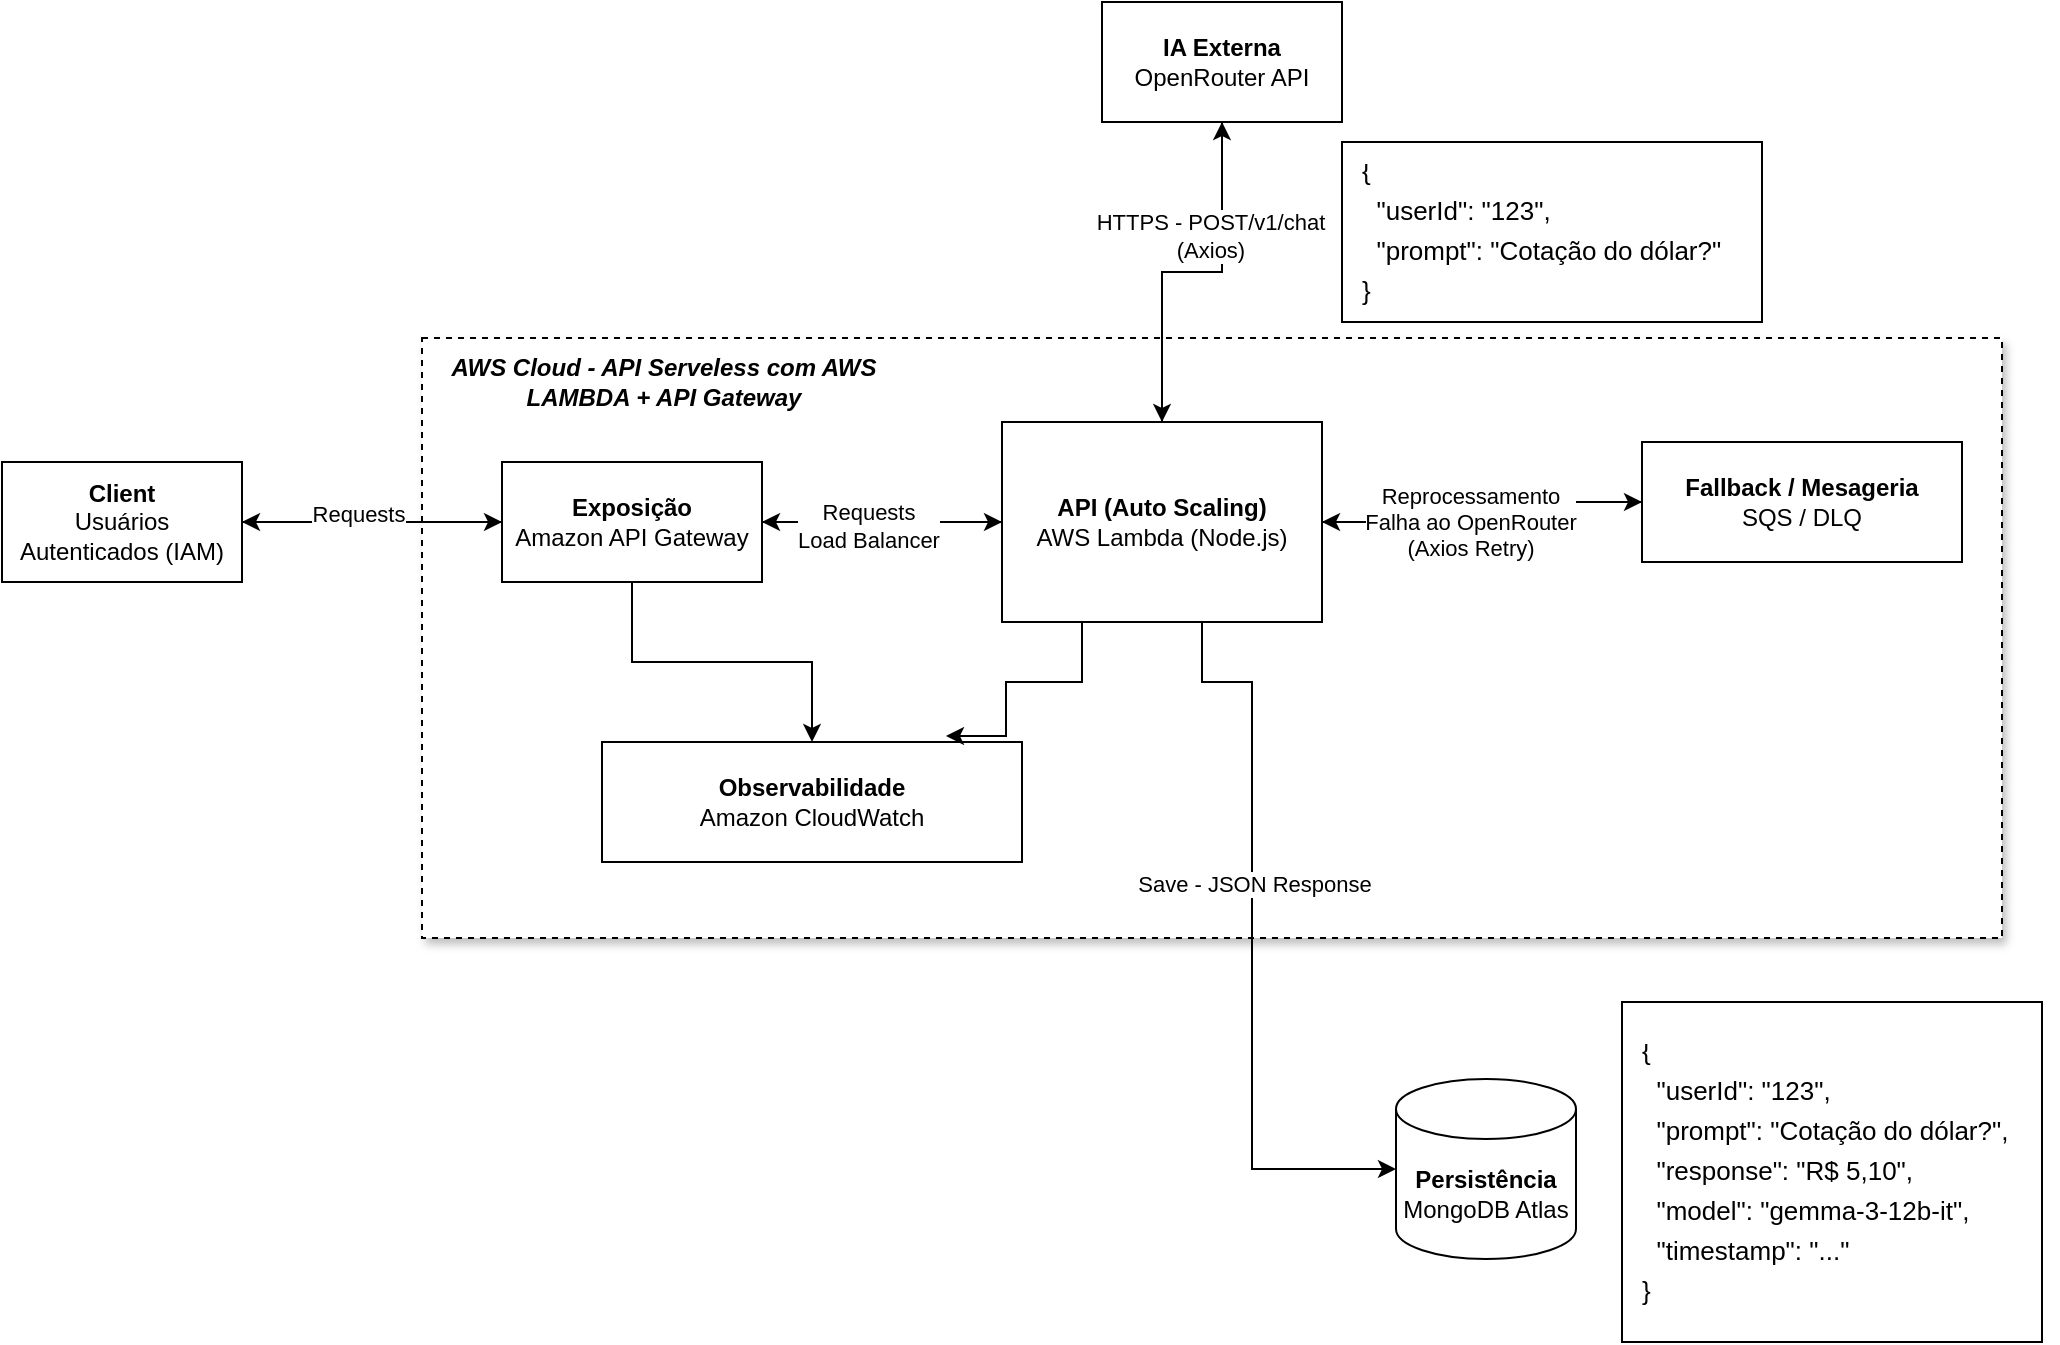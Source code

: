 <mxfile version="27.2.0">
  <diagram name="Página-1" id="4iPosBqSV-hDCMXe5YIW">
    <mxGraphModel dx="1140" dy="714" grid="1" gridSize="10" guides="1" tooltips="1" connect="1" arrows="1" fold="1" page="1" pageScale="1" pageWidth="827" pageHeight="1169" math="0" shadow="0">
      <root>
        <mxCell id="0" />
        <mxCell id="1" parent="0" />
        <mxCell id="SoBit-bm_L9p2MAUNlty-31" value="" style="rounded=0;whiteSpace=wrap;html=1;" vertex="1" parent="1">
          <mxGeometry x="850" y="510" width="210" height="170" as="geometry" />
        </mxCell>
        <mxCell id="SoBit-bm_L9p2MAUNlty-27" value="" style="rounded=0;whiteSpace=wrap;html=1;fillStyle=auto;shadow=1;glass=0;dashed=1;" vertex="1" parent="1">
          <mxGeometry x="250" y="178" width="790" height="300" as="geometry" />
        </mxCell>
        <mxCell id="SoBit-bm_L9p2MAUNlty-8" value="" style="edgeStyle=orthogonalEdgeStyle;rounded=0;orthogonalLoop=1;jettySize=auto;html=1;" edge="1" parent="1" source="SoBit-bm_L9p2MAUNlty-2" target="SoBit-bm_L9p2MAUNlty-4">
          <mxGeometry relative="1" as="geometry" />
        </mxCell>
        <mxCell id="SoBit-bm_L9p2MAUNlty-2" value="&lt;b&gt;Client&lt;/b&gt;&lt;div&gt;Usuários Autenticados (IAM)&lt;/div&gt;" style="rounded=0;whiteSpace=wrap;html=1;" vertex="1" parent="1">
          <mxGeometry x="40" y="240" width="120" height="60" as="geometry" />
        </mxCell>
        <mxCell id="SoBit-bm_L9p2MAUNlty-10" value="" style="edgeStyle=orthogonalEdgeStyle;rounded=0;orthogonalLoop=1;jettySize=auto;html=1;" edge="1" parent="1" source="SoBit-bm_L9p2MAUNlty-3" target="SoBit-bm_L9p2MAUNlty-6">
          <mxGeometry relative="1" as="geometry" />
        </mxCell>
        <mxCell id="SoBit-bm_L9p2MAUNlty-3" value="&lt;b&gt;IA Externa&lt;/b&gt;&lt;div&gt;OpenRouter API&lt;/div&gt;" style="rounded=0;whiteSpace=wrap;html=1;" vertex="1" parent="1">
          <mxGeometry x="590" y="10" width="120" height="60" as="geometry" />
        </mxCell>
        <mxCell id="SoBit-bm_L9p2MAUNlty-11" value="" style="edgeStyle=orthogonalEdgeStyle;rounded=0;orthogonalLoop=1;jettySize=auto;html=1;" edge="1" parent="1" source="SoBit-bm_L9p2MAUNlty-4" target="SoBit-bm_L9p2MAUNlty-2">
          <mxGeometry relative="1" as="geometry" />
        </mxCell>
        <mxCell id="SoBit-bm_L9p2MAUNlty-21" value="Requests" style="edgeLabel;html=1;align=center;verticalAlign=middle;resizable=0;points=[];" vertex="1" connectable="0" parent="SoBit-bm_L9p2MAUNlty-11">
          <mxGeometry x="0.108" y="-4" relative="1" as="geometry">
            <mxPoint as="offset" />
          </mxGeometry>
        </mxCell>
        <mxCell id="SoBit-bm_L9p2MAUNlty-13" value="" style="edgeStyle=orthogonalEdgeStyle;rounded=0;orthogonalLoop=1;jettySize=auto;html=1;" edge="1" parent="1" source="SoBit-bm_L9p2MAUNlty-4" target="SoBit-bm_L9p2MAUNlty-6">
          <mxGeometry relative="1" as="geometry" />
        </mxCell>
        <mxCell id="SoBit-bm_L9p2MAUNlty-15" value="" style="edgeStyle=orthogonalEdgeStyle;rounded=0;orthogonalLoop=1;jettySize=auto;html=1;" edge="1" parent="1" source="SoBit-bm_L9p2MAUNlty-4" target="SoBit-bm_L9p2MAUNlty-14">
          <mxGeometry relative="1" as="geometry" />
        </mxCell>
        <mxCell id="SoBit-bm_L9p2MAUNlty-4" value="&lt;span style=&quot;background-color: transparent;&quot;&gt;&lt;b&gt;Exposição&lt;/b&gt;&lt;/span&gt;&lt;div&gt;&lt;span style=&quot;background-color: transparent;&quot;&gt;Amazon API Gateway&lt;/span&gt;&lt;/div&gt;" style="rounded=0;whiteSpace=wrap;html=1;" vertex="1" parent="1">
          <mxGeometry x="290" y="240" width="130" height="60" as="geometry" />
        </mxCell>
        <mxCell id="SoBit-bm_L9p2MAUNlty-5" value="&lt;b&gt;Persistência&lt;/b&gt;&lt;div&gt;&lt;span style=&quot;background-color: transparent;&quot;&gt;MongoDB Atlas&lt;/span&gt;&lt;/div&gt;" style="shape=cylinder3;whiteSpace=wrap;html=1;boundedLbl=1;backgroundOutline=1;size=15;" vertex="1" parent="1">
          <mxGeometry x="737" y="548.5" width="90" height="90" as="geometry" />
        </mxCell>
        <mxCell id="SoBit-bm_L9p2MAUNlty-7" value="" style="edgeStyle=orthogonalEdgeStyle;rounded=0;orthogonalLoop=1;jettySize=auto;html=1;" edge="1" parent="1" source="SoBit-bm_L9p2MAUNlty-6" target="SoBit-bm_L9p2MAUNlty-5">
          <mxGeometry relative="1" as="geometry">
            <Array as="points">
              <mxPoint x="640" y="350" />
              <mxPoint x="665" y="350" />
            </Array>
          </mxGeometry>
        </mxCell>
        <mxCell id="SoBit-bm_L9p2MAUNlty-26" value="Save - JSON Response" style="edgeLabel;html=1;align=center;verticalAlign=middle;resizable=0;points=[];" vertex="1" connectable="0" parent="SoBit-bm_L9p2MAUNlty-7">
          <mxGeometry x="-0.158" y="1" relative="1" as="geometry">
            <mxPoint as="offset" />
          </mxGeometry>
        </mxCell>
        <mxCell id="SoBit-bm_L9p2MAUNlty-9" value="" style="edgeStyle=orthogonalEdgeStyle;rounded=0;orthogonalLoop=1;jettySize=auto;html=1;" edge="1" parent="1" source="SoBit-bm_L9p2MAUNlty-6" target="SoBit-bm_L9p2MAUNlty-3">
          <mxGeometry relative="1" as="geometry" />
        </mxCell>
        <mxCell id="SoBit-bm_L9p2MAUNlty-17" value="HTTPS - POST/v1/chat&lt;div&gt;(Axios)&lt;/div&gt;" style="edgeLabel;html=1;align=center;verticalAlign=middle;resizable=0;points=[];" vertex="1" connectable="0" parent="SoBit-bm_L9p2MAUNlty-9">
          <mxGeometry x="0.091" relative="1" as="geometry">
            <mxPoint x="1" y="-18" as="offset" />
          </mxGeometry>
        </mxCell>
        <mxCell id="SoBit-bm_L9p2MAUNlty-12" value="" style="edgeStyle=orthogonalEdgeStyle;rounded=0;orthogonalLoop=1;jettySize=auto;html=1;" edge="1" parent="1" source="SoBit-bm_L9p2MAUNlty-6" target="SoBit-bm_L9p2MAUNlty-4">
          <mxGeometry relative="1" as="geometry" />
        </mxCell>
        <mxCell id="SoBit-bm_L9p2MAUNlty-34" value="Requests&lt;div&gt;Load Balancer&lt;/div&gt;" style="edgeLabel;html=1;align=center;verticalAlign=middle;resizable=0;points=[];" vertex="1" connectable="0" parent="SoBit-bm_L9p2MAUNlty-12">
          <mxGeometry x="0.114" y="2" relative="1" as="geometry">
            <mxPoint as="offset" />
          </mxGeometry>
        </mxCell>
        <mxCell id="SoBit-bm_L9p2MAUNlty-23" value="" style="edgeStyle=orthogonalEdgeStyle;rounded=0;orthogonalLoop=1;jettySize=auto;html=1;" edge="1" parent="1" source="SoBit-bm_L9p2MAUNlty-6" target="SoBit-bm_L9p2MAUNlty-22">
          <mxGeometry relative="1" as="geometry" />
        </mxCell>
        <mxCell id="SoBit-bm_L9p2MAUNlty-6" value="&lt;b&gt;API (Auto Scaling)&lt;/b&gt;&lt;div&gt;AWS Lambda (Node.js)&lt;/div&gt;" style="rounded=0;whiteSpace=wrap;html=1;" vertex="1" parent="1">
          <mxGeometry x="540" y="220" width="160" height="100" as="geometry" />
        </mxCell>
        <mxCell id="SoBit-bm_L9p2MAUNlty-14" value="&lt;div&gt;&lt;b&gt;Observabilidade&lt;/b&gt;&lt;/div&gt;&lt;div&gt;Amazon CloudWatch&lt;/div&gt;" style="rounded=0;whiteSpace=wrap;html=1;" vertex="1" parent="1">
          <mxGeometry x="340" y="380" width="210" height="60" as="geometry" />
        </mxCell>
        <mxCell id="SoBit-bm_L9p2MAUNlty-16" style="edgeStyle=orthogonalEdgeStyle;rounded=0;orthogonalLoop=1;jettySize=auto;html=1;entryX=0.819;entryY=-0.05;entryDx=0;entryDy=0;entryPerimeter=0;" edge="1" parent="1" source="SoBit-bm_L9p2MAUNlty-6" target="SoBit-bm_L9p2MAUNlty-14">
          <mxGeometry relative="1" as="geometry">
            <Array as="points">
              <mxPoint x="580" y="350" />
              <mxPoint x="542" y="350" />
            </Array>
          </mxGeometry>
        </mxCell>
        <mxCell id="SoBit-bm_L9p2MAUNlty-24" value="" style="edgeStyle=orthogonalEdgeStyle;rounded=0;orthogonalLoop=1;jettySize=auto;html=1;" edge="1" parent="1" source="SoBit-bm_L9p2MAUNlty-22" target="SoBit-bm_L9p2MAUNlty-6">
          <mxGeometry relative="1" as="geometry" />
        </mxCell>
        <mxCell id="SoBit-bm_L9p2MAUNlty-25" value="Reprocessamento&lt;div&gt;Falha ao OpenRouter&lt;/div&gt;&lt;div&gt;(Axios Retry)&lt;/div&gt;" style="edgeLabel;html=1;align=center;verticalAlign=middle;resizable=0;points=[];" vertex="1" connectable="0" parent="SoBit-bm_L9p2MAUNlty-24">
          <mxGeometry x="0.133" relative="1" as="geometry">
            <mxPoint as="offset" />
          </mxGeometry>
        </mxCell>
        <mxCell id="SoBit-bm_L9p2MAUNlty-22" value="&lt;b&gt;Fallback / Mesageria&lt;/b&gt;&lt;div&gt;SQS / DLQ&lt;/div&gt;" style="rounded=0;whiteSpace=wrap;html=1;" vertex="1" parent="1">
          <mxGeometry x="860" y="230" width="160" height="60" as="geometry" />
        </mxCell>
        <mxCell id="SoBit-bm_L9p2MAUNlty-28" value="&lt;b&gt;&lt;i&gt;AWS Cloud - API Serveless com AWS LAMBDA + API Gateway&lt;/i&gt;&lt;/b&gt;" style="text;html=1;align=center;verticalAlign=middle;whiteSpace=wrap;rounded=0;" vertex="1" parent="1">
          <mxGeometry x="262" y="185" width="218" height="30" as="geometry" />
        </mxCell>
        <mxCell id="SoBit-bm_L9p2MAUNlty-29" value="&lt;div style=&quot;line-height: 0%;&quot;&gt;&lt;h1 style=&quot;margin-top: 0px;&quot;&gt;&lt;span style=&quot;font-weight: 400;&quot;&gt;&lt;font style=&quot;font-size: 13px;&quot;&gt;{&lt;/font&gt;&lt;/span&gt;&lt;/h1&gt;&lt;h1 style=&quot;margin-top: 0px;&quot;&gt;&lt;span style=&quot;font-weight: 400;&quot;&gt;&lt;font style=&quot;font-size: 13px;&quot;&gt;&amp;nbsp; &quot;userId&quot;: &quot;123&quot;,&lt;/font&gt;&lt;/span&gt;&lt;/h1&gt;&lt;h1 style=&quot;margin-top: 0px;&quot;&gt;&lt;span style=&quot;font-weight: 400;&quot;&gt;&lt;font style=&quot;font-size: 13px;&quot;&gt;&amp;nbsp; &quot;prompt&quot;: &quot;Cotação do dólar?&quot;,&lt;/font&gt;&lt;/span&gt;&lt;/h1&gt;&lt;h1 style=&quot;margin-top: 0px;&quot;&gt;&lt;span style=&quot;font-weight: 400;&quot;&gt;&lt;font style=&quot;font-size: 13px;&quot;&gt;&amp;nbsp; &quot;response&quot;: &quot;R$ 5,10&quot;,&lt;/font&gt;&lt;/span&gt;&lt;/h1&gt;&lt;h1 style=&quot;margin-top: 0px;&quot;&gt;&lt;span style=&quot;font-weight: 400;&quot;&gt;&lt;font style=&quot;font-size: 13px;&quot;&gt;&amp;nbsp; &quot;model&quot;: &quot;gemma-3-12b-it&quot;,&lt;/font&gt;&lt;/span&gt;&lt;/h1&gt;&lt;h1 style=&quot;margin-top: 0px;&quot;&gt;&lt;span style=&quot;font-weight: 400;&quot;&gt;&lt;font style=&quot;font-size: 13px;&quot;&gt;&amp;nbsp; &quot;timestamp&quot;: &quot;...&quot;&lt;/font&gt;&lt;/span&gt;&lt;/h1&gt;&lt;h1 style=&quot;margin-top: 0px;&quot;&gt;&lt;span style=&quot;font-weight: 400;&quot;&gt;&lt;font style=&quot;font-size: 13px;&quot;&gt;}&lt;/font&gt;&lt;/span&gt;&lt;/h1&gt;&lt;/div&gt;" style="text;html=1;whiteSpace=wrap;overflow=hidden;rounded=0;" vertex="1" parent="1">
          <mxGeometry x="858" y="523.5" width="210" height="140" as="geometry" />
        </mxCell>
        <mxCell id="SoBit-bm_L9p2MAUNlty-35" value="" style="rounded=0;whiteSpace=wrap;html=1;" vertex="1" parent="1">
          <mxGeometry x="710" y="80" width="210" height="90" as="geometry" />
        </mxCell>
        <mxCell id="SoBit-bm_L9p2MAUNlty-36" value="&lt;div style=&quot;line-height: 0%;&quot;&gt;&lt;h1 style=&quot;margin-top: 0px;&quot;&gt;&lt;span style=&quot;font-weight: 400;&quot;&gt;&lt;font style=&quot;font-size: 13px;&quot;&gt;{&lt;/font&gt;&lt;/span&gt;&lt;/h1&gt;&lt;h1 style=&quot;margin-top: 0px;&quot;&gt;&lt;span style=&quot;font-weight: 400;&quot;&gt;&lt;font style=&quot;font-size: 13px;&quot;&gt;&amp;nbsp; &quot;userId&quot;: &quot;123&quot;,&lt;/font&gt;&lt;/span&gt;&lt;/h1&gt;&lt;h1 style=&quot;margin-top: 0px;&quot;&gt;&lt;span style=&quot;font-weight: 400;&quot;&gt;&lt;font style=&quot;font-size: 13px;&quot;&gt;&amp;nbsp; &quot;prompt&quot;: &quot;Cotação do dólar?&quot;&lt;/font&gt;&lt;/span&gt;&lt;/h1&gt;&lt;h1 style=&quot;margin-top: 0px;&quot;&gt;&lt;span style=&quot;font-weight: 400;&quot;&gt;&lt;font style=&quot;font-size: 13px;&quot;&gt;}&lt;/font&gt;&lt;/span&gt;&lt;/h1&gt;&lt;/div&gt;" style="text;html=1;whiteSpace=wrap;overflow=hidden;rounded=0;" vertex="1" parent="1">
          <mxGeometry x="718" y="83.5" width="210" height="86.5" as="geometry" />
        </mxCell>
      </root>
    </mxGraphModel>
  </diagram>
</mxfile>
